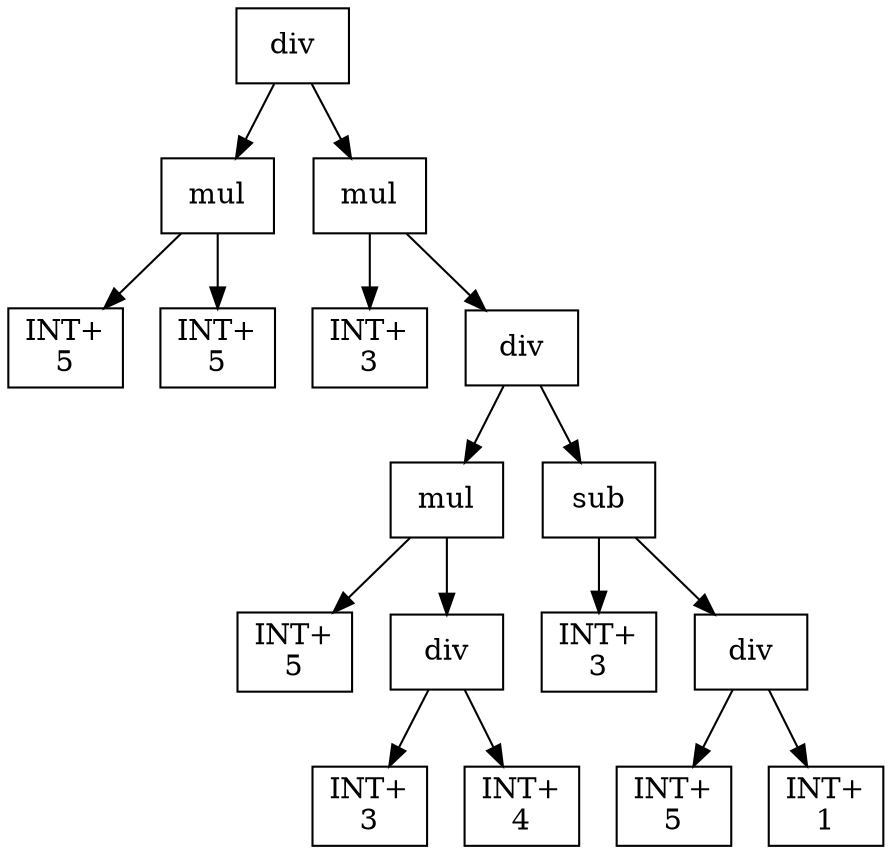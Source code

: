 digraph expr {
  node [shape=box];
  n1 [label="div"];
  n2 [label="mul"];
  n3 [label="INT+\n5"];
  n4 [label="INT+\n5"];
  n2 -> n3;
  n2 -> n4;
  n5 [label="mul"];
  n6 [label="INT+\n3"];
  n7 [label="div"];
  n8 [label="mul"];
  n9 [label="INT+\n5"];
  n10 [label="div"];
  n11 [label="INT+\n3"];
  n12 [label="INT+\n4"];
  n10 -> n11;
  n10 -> n12;
  n8 -> n9;
  n8 -> n10;
  n13 [label="sub"];
  n14 [label="INT+\n3"];
  n15 [label="div"];
  n16 [label="INT+\n5"];
  n17 [label="INT+\n1"];
  n15 -> n16;
  n15 -> n17;
  n13 -> n14;
  n13 -> n15;
  n7 -> n8;
  n7 -> n13;
  n5 -> n6;
  n5 -> n7;
  n1 -> n2;
  n1 -> n5;
}